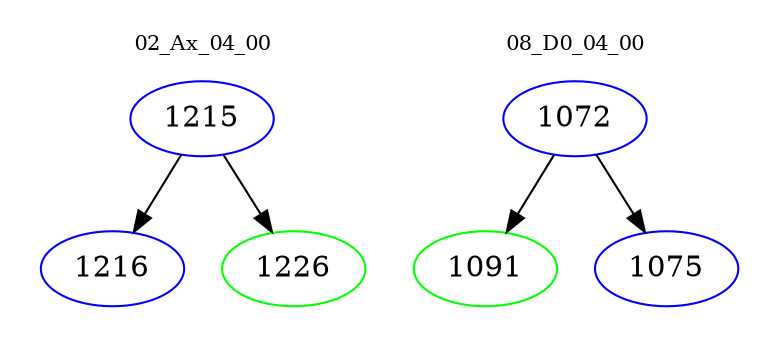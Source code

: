 digraph{
subgraph cluster_0 {
color = white
label = "02_Ax_04_00";
fontsize=10;
T0_1215 [label="1215", color="blue"]
T0_1215 -> T0_1216 [color="black"]
T0_1216 [label="1216", color="blue"]
T0_1215 -> T0_1226 [color="black"]
T0_1226 [label="1226", color="green"]
}
subgraph cluster_1 {
color = white
label = "08_D0_04_00";
fontsize=10;
T1_1072 [label="1072", color="blue"]
T1_1072 -> T1_1091 [color="black"]
T1_1091 [label="1091", color="green"]
T1_1072 -> T1_1075 [color="black"]
T1_1075 [label="1075", color="blue"]
}
}
